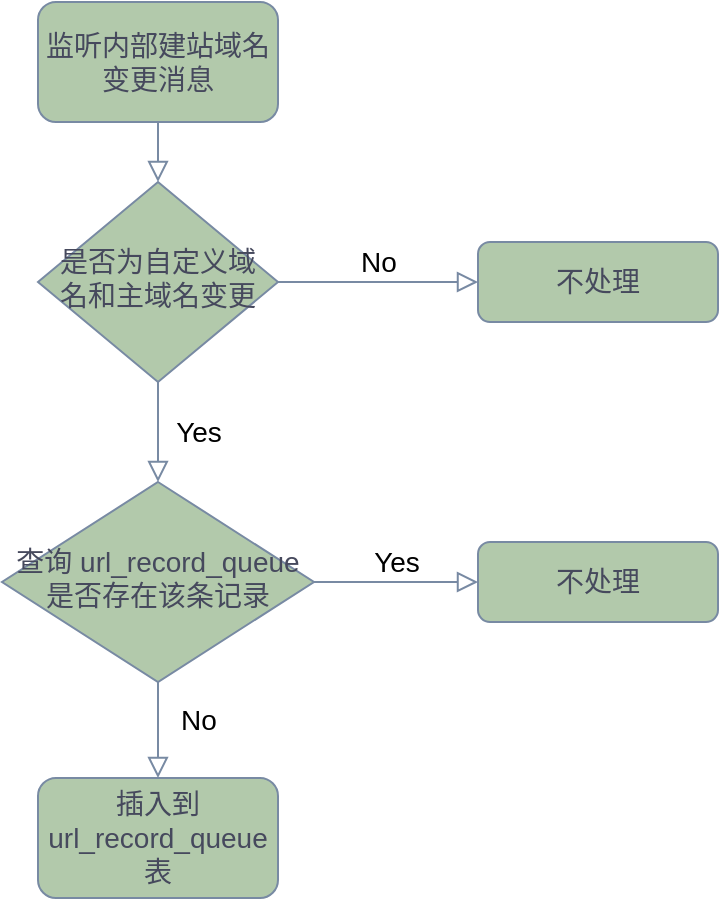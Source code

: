 <mxfile version="24.0.7" type="github" pages="3">
  <diagram id="C5RBs43oDa-KdzZeNtuy" name="Page-1">
    <mxGraphModel dx="1213" dy="702" grid="1" gridSize="10" guides="1" tooltips="1" connect="1" arrows="1" fold="1" page="1" pageScale="1" pageWidth="827" pageHeight="1169" math="0" shadow="0">
      <root>
        <mxCell id="WIyWlLk6GJQsqaUBKTNV-0" />
        <mxCell id="WIyWlLk6GJQsqaUBKTNV-1" parent="WIyWlLk6GJQsqaUBKTNV-0" />
        <mxCell id="WIyWlLk6GJQsqaUBKTNV-2" value="" style="rounded=0;html=1;jettySize=auto;orthogonalLoop=1;fontSize=14;endArrow=block;endFill=0;endSize=8;strokeWidth=1;shadow=0;labelBackgroundColor=none;edgeStyle=orthogonalEdgeStyle;strokeColor=#788AA3;fontColor=default;" parent="WIyWlLk6GJQsqaUBKTNV-1" source="WIyWlLk6GJQsqaUBKTNV-3" target="WIyWlLk6GJQsqaUBKTNV-6" edge="1">
          <mxGeometry relative="1" as="geometry" />
        </mxCell>
        <mxCell id="WIyWlLk6GJQsqaUBKTNV-3" value="监听内部建站域名变更消息" style="rounded=1;whiteSpace=wrap;html=1;fontSize=14;glass=0;strokeWidth=1;shadow=0;labelBackgroundColor=none;fillColor=#B2C9AB;strokeColor=#788AA3;fontColor=#46495D;" parent="WIyWlLk6GJQsqaUBKTNV-1" vertex="1">
          <mxGeometry x="74" y="80" width="120" height="60" as="geometry" />
        </mxCell>
        <mxCell id="WIyWlLk6GJQsqaUBKTNV-4" value="Yes" style="rounded=0;html=1;jettySize=auto;orthogonalLoop=1;fontSize=14;endArrow=block;endFill=0;endSize=8;strokeWidth=1;shadow=0;labelBackgroundColor=none;edgeStyle=orthogonalEdgeStyle;strokeColor=#788AA3;fontColor=default;" parent="WIyWlLk6GJQsqaUBKTNV-1" source="WIyWlLk6GJQsqaUBKTNV-6" target="WIyWlLk6GJQsqaUBKTNV-10" edge="1">
          <mxGeometry y="20" relative="1" as="geometry">
            <mxPoint as="offset" />
          </mxGeometry>
        </mxCell>
        <mxCell id="WIyWlLk6GJQsqaUBKTNV-5" value="No" style="edgeStyle=orthogonalEdgeStyle;rounded=0;html=1;jettySize=auto;orthogonalLoop=1;fontSize=14;endArrow=block;endFill=0;endSize=8;strokeWidth=1;shadow=0;labelBackgroundColor=none;strokeColor=#788AA3;fontColor=default;" parent="WIyWlLk6GJQsqaUBKTNV-1" source="WIyWlLk6GJQsqaUBKTNV-6" target="WIyWlLk6GJQsqaUBKTNV-7" edge="1">
          <mxGeometry y="10" relative="1" as="geometry">
            <mxPoint as="offset" />
          </mxGeometry>
        </mxCell>
        <mxCell id="WIyWlLk6GJQsqaUBKTNV-6" value="是否为自定义域名和主域名变更" style="rhombus;whiteSpace=wrap;html=1;shadow=0;fontFamily=Helvetica;fontSize=14;align=center;strokeWidth=1;spacing=6;spacingTop=-4;labelBackgroundColor=none;fillColor=#B2C9AB;strokeColor=#788AA3;fontColor=#46495D;" parent="WIyWlLk6GJQsqaUBKTNV-1" vertex="1">
          <mxGeometry x="74" y="170" width="120" height="100" as="geometry" />
        </mxCell>
        <mxCell id="WIyWlLk6GJQsqaUBKTNV-7" value="不处理" style="rounded=1;whiteSpace=wrap;html=1;fontSize=14;glass=0;strokeWidth=1;shadow=0;labelBackgroundColor=none;fillColor=#B2C9AB;strokeColor=#788AA3;fontColor=#46495D;" parent="WIyWlLk6GJQsqaUBKTNV-1" vertex="1">
          <mxGeometry x="294" y="200" width="120" height="40" as="geometry" />
        </mxCell>
        <mxCell id="WIyWlLk6GJQsqaUBKTNV-8" value="No" style="rounded=0;html=1;jettySize=auto;orthogonalLoop=1;fontSize=14;endArrow=block;endFill=0;endSize=8;strokeWidth=1;shadow=0;labelBackgroundColor=none;edgeStyle=orthogonalEdgeStyle;strokeColor=#788AA3;fontColor=default;" parent="WIyWlLk6GJQsqaUBKTNV-1" source="WIyWlLk6GJQsqaUBKTNV-10" target="WIyWlLk6GJQsqaUBKTNV-11" edge="1">
          <mxGeometry x="-0.2" y="20" relative="1" as="geometry">
            <mxPoint as="offset" />
          </mxGeometry>
        </mxCell>
        <mxCell id="WIyWlLk6GJQsqaUBKTNV-9" value="Yes" style="edgeStyle=orthogonalEdgeStyle;rounded=0;html=1;jettySize=auto;orthogonalLoop=1;fontSize=14;endArrow=block;endFill=0;endSize=8;strokeWidth=1;shadow=0;labelBackgroundColor=none;strokeColor=#788AA3;fontColor=default;" parent="WIyWlLk6GJQsqaUBKTNV-1" source="WIyWlLk6GJQsqaUBKTNV-10" target="WIyWlLk6GJQsqaUBKTNV-12" edge="1">
          <mxGeometry y="10" relative="1" as="geometry">
            <mxPoint as="offset" />
          </mxGeometry>
        </mxCell>
        <mxCell id="WIyWlLk6GJQsqaUBKTNV-10" value="查询 url_record_queue 是否存在该条记录" style="rhombus;whiteSpace=wrap;html=1;shadow=0;fontFamily=Helvetica;fontSize=14;align=center;strokeWidth=1;spacing=6;spacingTop=-4;labelBackgroundColor=none;fillColor=#B2C9AB;strokeColor=#788AA3;fontColor=#46495D;" parent="WIyWlLk6GJQsqaUBKTNV-1" vertex="1">
          <mxGeometry x="56" y="320" width="156" height="100" as="geometry" />
        </mxCell>
        <mxCell id="WIyWlLk6GJQsqaUBKTNV-11" value="插入到 url_record_queue 表" style="rounded=1;whiteSpace=wrap;html=1;fontSize=14;glass=0;strokeWidth=1;shadow=0;labelBackgroundColor=none;fillColor=#B2C9AB;strokeColor=#788AA3;fontColor=#46495D;" parent="WIyWlLk6GJQsqaUBKTNV-1" vertex="1">
          <mxGeometry x="74" y="468" width="120" height="60" as="geometry" />
        </mxCell>
        <mxCell id="WIyWlLk6GJQsqaUBKTNV-12" value="不处理" style="rounded=1;whiteSpace=wrap;html=1;fontSize=14;glass=0;strokeWidth=1;shadow=0;labelBackgroundColor=none;fillColor=#B2C9AB;strokeColor=#788AA3;fontColor=#46495D;" parent="WIyWlLk6GJQsqaUBKTNV-1" vertex="1">
          <mxGeometry x="294" y="350" width="120" height="40" as="geometry" />
        </mxCell>
      </root>
    </mxGraphModel>
  </diagram>
  <diagram id="4JmF6IBpV2QxYlLr_PGp" name="5 分钟">
    <mxGraphModel dx="1213" dy="702" grid="1" gridSize="10" guides="1" tooltips="1" connect="1" arrows="1" fold="1" page="1" pageScale="1" pageWidth="827" pageHeight="1169" math="0" shadow="0">
      <root>
        <mxCell id="0" />
        <mxCell id="1" parent="0" />
        <mxCell id="1KF8qQmjTl8KzHVj4iZy-1" value="" style="edgeStyle=orthogonalEdgeStyle;rounded=0;orthogonalLoop=1;jettySize=auto;html=1;strokeColor=#788AA3;fontColor=#46495D;fillColor=#B2C9AB;endArrow=block;endFill=0;fontSize=14;" edge="1" parent="1" source="1KF8qQmjTl8KzHVj4iZy-2" target="1KF8qQmjTl8KzHVj4iZy-26">
          <mxGeometry relative="1" as="geometry" />
        </mxCell>
        <mxCell id="1KF8qQmjTl8KzHVj4iZy-2" value="从 url_record_queue 查询未处理的数据，并更新 status = 1" style="rounded=1;whiteSpace=wrap;html=1;fontSize=14;glass=0;strokeWidth=1;shadow=0;labelBackgroundColor=none;fillColor=#B2C9AB;strokeColor=#788AA3;fontColor=#46495D;" vertex="1" parent="1">
          <mxGeometry x="630" y="68" width="170" height="60" as="geometry" />
        </mxCell>
        <mxCell id="1KF8qQmjTl8KzHVj4iZy-3" value="5 分钟定时任务" style="text;html=1;align=center;verticalAlign=middle;resizable=0;points=[];autosize=1;strokeColor=none;fillColor=none;fontColor=#46495D;fontSize=14;" vertex="1" parent="1">
          <mxGeometry x="655" y="30" width="120" height="30" as="geometry" />
        </mxCell>
        <mxCell id="1KF8qQmjTl8KzHVj4iZy-4" value="" style="edgeStyle=orthogonalEdgeStyle;rounded=0;orthogonalLoop=1;jettySize=auto;html=1;strokeColor=#788AA3;fontColor=#46495D;fillColor=#B2C9AB;endArrow=block;endFill=0;fontSize=14;" edge="1" parent="1" source="1KF8qQmjTl8KzHVj4iZy-5" target="1KF8qQmjTl8KzHVj4iZy-7">
          <mxGeometry relative="1" as="geometry" />
        </mxCell>
        <mxCell id="1KF8qQmjTl8KzHVj4iZy-5" value="在 url_record_result 中查询是否存在" style="rhombus;whiteSpace=wrap;html=1;shadow=0;fontFamily=Helvetica;fontSize=14;align=center;strokeWidth=1;spacing=6;spacingTop=-4;labelBackgroundColor=none;fillColor=#B2C9AB;strokeColor=#788AA3;fontColor=#46495D;" vertex="1" parent="1">
          <mxGeometry x="657.5" y="290" width="115" height="100" as="geometry" />
        </mxCell>
        <mxCell id="1KF8qQmjTl8KzHVj4iZy-6" value="Yes" style="text;html=1;align=center;verticalAlign=middle;resizable=0;points=[];autosize=1;strokeColor=none;fillColor=none;fontColor=#46495D;fontSize=14;" vertex="1" parent="1">
          <mxGeometry x="715" y="398" width="50" height="30" as="geometry" />
        </mxCell>
        <mxCell id="1KF8qQmjTl8KzHVj4iZy-7" value="不处理" style="rounded=1;whiteSpace=wrap;html=1;fontSize=14;glass=0;strokeWidth=1;shadow=0;labelBackgroundColor=none;fillColor=#B2C9AB;strokeColor=#788AA3;fontColor=#46495D;" vertex="1" parent="1">
          <mxGeometry x="655" y="440" width="120" height="40" as="geometry" />
        </mxCell>
        <mxCell id="1KF8qQmjTl8KzHVj4iZy-8" value="" style="edgeStyle=orthogonalEdgeStyle;rounded=0;orthogonalLoop=1;jettySize=auto;html=1;strokeColor=#788AA3;fontColor=#46495D;fillColor=#B2C9AB;endArrow=block;endFill=0;fontSize=14;" edge="1" parent="1" source="1KF8qQmjTl8KzHVj4iZy-9" target="1KF8qQmjTl8KzHVj4iZy-11">
          <mxGeometry relative="1" as="geometry" />
        </mxCell>
        <mxCell id="1KF8qQmjTl8KzHVj4iZy-9" value="进行 google site 查询" style="rounded=1;whiteSpace=wrap;html=1;fillColor=#B2C9AB;strokeColor=#788AA3;fontColor=#46495D;shadow=0;strokeWidth=1;spacing=6;spacingTop=-4;labelBackgroundColor=none;fontSize=14;" vertex="1" parent="1">
          <mxGeometry x="869" y="320" width="120" height="40" as="geometry" />
        </mxCell>
        <mxCell id="1KF8qQmjTl8KzHVj4iZy-10" value="No" style="edgeStyle=orthogonalEdgeStyle;rounded=0;html=1;jettySize=auto;orthogonalLoop=1;fontSize=14;endArrow=block;endFill=0;endSize=8;strokeWidth=1;shadow=0;labelBackgroundColor=none;strokeColor=#788AA3;fontColor=default;" edge="1" parent="1">
          <mxGeometry y="10" relative="1" as="geometry">
            <mxPoint as="offset" />
            <mxPoint x="768" y="339.5" as="sourcePoint" />
            <mxPoint x="868" y="339.5" as="targetPoint" />
          </mxGeometry>
        </mxCell>
        <mxCell id="1KF8qQmjTl8KzHVj4iZy-11" value="是否查询成功" style="rhombus;whiteSpace=wrap;html=1;fillColor=#B2C9AB;strokeColor=#788AA3;fontColor=#46495D;rounded=0;shadow=0;strokeWidth=1;spacing=6;spacingTop=-4;labelBackgroundColor=none;fontSize=14;" vertex="1" parent="1">
          <mxGeometry x="878.5" y="440" width="101" height="80" as="geometry" />
        </mxCell>
        <mxCell id="1KF8qQmjTl8KzHVj4iZy-12" value="No" style="edgeStyle=orthogonalEdgeStyle;rounded=0;html=1;jettySize=auto;orthogonalLoop=1;fontSize=14;endArrow=block;endFill=0;endSize=8;strokeWidth=1;shadow=0;labelBackgroundColor=none;strokeColor=#788AA3;fontColor=default;" edge="1" parent="1">
          <mxGeometry y="10" relative="1" as="geometry">
            <mxPoint as="offset" />
            <mxPoint x="969" y="480" as="sourcePoint" />
            <mxPoint x="1069" y="480" as="targetPoint" />
          </mxGeometry>
        </mxCell>
        <mxCell id="1KF8qQmjTl8KzHVj4iZy-13" value="" style="rounded=0;html=1;jettySize=auto;orthogonalLoop=1;fontSize=14;endArrow=block;endFill=0;endSize=8;strokeWidth=1;shadow=0;labelBackgroundColor=none;edgeStyle=orthogonalEdgeStyle;strokeColor=#788AA3;fontColor=default;" edge="1" parent="1">
          <mxGeometry relative="1" as="geometry">
            <mxPoint x="928.5" y="520" as="sourcePoint" />
            <mxPoint x="928.5" y="570" as="targetPoint" />
            <Array as="points">
              <mxPoint x="929" y="560" />
              <mxPoint x="929" y="560" />
            </Array>
          </mxGeometry>
        </mxCell>
        <mxCell id="1KF8qQmjTl8KzHVj4iZy-14" value="Yes" style="text;html=1;align=center;verticalAlign=middle;resizable=0;points=[];autosize=1;strokeColor=none;fillColor=none;fontColor=#46495D;fontSize=14;" vertex="1" parent="1">
          <mxGeometry x="930" y="528" width="50" height="30" as="geometry" />
        </mxCell>
        <mxCell id="1KF8qQmjTl8KzHVj4iZy-15" value="更新 status = 0" style="rounded=1;whiteSpace=wrap;html=1;fontSize=14;glass=0;strokeWidth=1;shadow=0;labelBackgroundColor=none;fillColor=#B2C9AB;strokeColor=#788AA3;fontColor=#46495D;" vertex="1" parent="1">
          <mxGeometry x="1070" y="460" width="120" height="40" as="geometry" />
        </mxCell>
        <mxCell id="1KF8qQmjTl8KzHVj4iZy-16" value="" style="edgeStyle=orthogonalEdgeStyle;rounded=0;orthogonalLoop=1;jettySize=auto;html=1;strokeColor=#788AA3;fontColor=#46495D;fillColor=#B2C9AB;endArrow=block;endFill=0;fontSize=14;" edge="1" parent="1" source="1KF8qQmjTl8KzHVj4iZy-17" target="1KF8qQmjTl8KzHVj4iZy-19">
          <mxGeometry relative="1" as="geometry" />
        </mxCell>
        <mxCell id="1KF8qQmjTl8KzHVj4iZy-17" value="更新 status = 2" style="rounded=1;whiteSpace=wrap;html=1;fontSize=14;glass=0;strokeWidth=1;shadow=0;labelBackgroundColor=none;fillColor=#B2C9AB;strokeColor=#788AA3;fontColor=#46495D;" vertex="1" parent="1">
          <mxGeometry x="869" y="570" width="120" height="40" as="geometry" />
        </mxCell>
        <mxCell id="1KF8qQmjTl8KzHVj4iZy-18" value="" style="edgeStyle=orthogonalEdgeStyle;rounded=0;orthogonalLoop=1;jettySize=auto;html=1;strokeColor=#788AA3;fontColor=#46495D;fillColor=#B2C9AB;endArrow=block;endFill=0;fontSize=14;" edge="1" parent="1" source="1KF8qQmjTl8KzHVj4iZy-19" target="1KF8qQmjTl8KzHVj4iZy-22">
          <mxGeometry relative="1" as="geometry" />
        </mxCell>
        <mxCell id="1KF8qQmjTl8KzHVj4iZy-19" value="结果数 &amp;gt; 0" style="rhombus;whiteSpace=wrap;html=1;fillColor=#B2C9AB;strokeColor=#788AA3;fontColor=#46495D;rounded=0;glass=0;strokeWidth=1;shadow=0;labelBackgroundColor=none;fontSize=14;" vertex="1" parent="1">
          <mxGeometry x="874" y="670" width="111" height="80" as="geometry" />
        </mxCell>
        <mxCell id="1KF8qQmjTl8KzHVj4iZy-20" value="不处理" style="whiteSpace=wrap;html=1;fillColor=#B2C9AB;strokeColor=#788AA3;fontColor=#46495D;rounded=1;glass=0;strokeWidth=1;shadow=0;labelBackgroundColor=none;fontSize=14;" vertex="1" parent="1">
          <mxGeometry x="869" y="800" width="120" height="40" as="geometry" />
        </mxCell>
        <mxCell id="1KF8qQmjTl8KzHVj4iZy-21" value="" style="rounded=0;html=1;jettySize=auto;orthogonalLoop=1;fontSize=14;endArrow=block;endFill=0;endSize=8;strokeWidth=1;shadow=0;labelBackgroundColor=none;edgeStyle=orthogonalEdgeStyle;strokeColor=#788AA3;fontColor=default;" edge="1" parent="1">
          <mxGeometry relative="1" as="geometry">
            <mxPoint x="928.5" y="750" as="sourcePoint" />
            <mxPoint x="928.5" y="800" as="targetPoint" />
            <Array as="points">
              <mxPoint x="929" y="790" />
              <mxPoint x="929" y="790" />
            </Array>
          </mxGeometry>
        </mxCell>
        <mxCell id="1KF8qQmjTl8KzHVj4iZy-22" value="添加到 url_record_result 表中" style="whiteSpace=wrap;html=1;fillColor=#B2C9AB;strokeColor=#788AA3;fontColor=#46495D;rounded=1;glass=0;strokeWidth=1;shadow=0;labelBackgroundColor=none;fontSize=14;" vertex="1" parent="1">
          <mxGeometry x="1052" y="690" width="156" height="40" as="geometry" />
        </mxCell>
        <mxCell id="1KF8qQmjTl8KzHVj4iZy-23" value="No" style="text;html=1;align=center;verticalAlign=middle;resizable=0;points=[];autosize=1;strokeColor=none;fillColor=none;fontColor=#46495D;fontSize=14;" vertex="1" parent="1">
          <mxGeometry x="985" y="680" width="40" height="30" as="geometry" />
        </mxCell>
        <mxCell id="1KF8qQmjTl8KzHVj4iZy-24" value="Yes" style="text;html=1;align=center;verticalAlign=middle;resizable=0;points=[];autosize=1;strokeColor=none;fillColor=none;fontColor=#46495D;fontSize=14;" vertex="1" parent="1">
          <mxGeometry x="925" y="750" width="50" height="30" as="geometry" />
        </mxCell>
        <mxCell id="1KF8qQmjTl8KzHVj4iZy-25" value="" style="edgeStyle=orthogonalEdgeStyle;rounded=0;orthogonalLoop=1;jettySize=auto;html=1;strokeColor=#788AA3;fontColor=#46495D;fillColor=#B2C9AB;endArrow=block;endFill=0;fontSize=14;" edge="1" parent="1" source="1KF8qQmjTl8KzHVj4iZy-26" target="1KF8qQmjTl8KzHVj4iZy-5">
          <mxGeometry relative="1" as="geometry" />
        </mxCell>
        <mxCell id="1KF8qQmjTl8KzHVj4iZy-26" value="依次进行初始收录查询" style="whiteSpace=wrap;html=1;fillColor=#B2C9AB;strokeColor=#788AA3;fontColor=#46495D;rounded=1;glass=0;strokeWidth=1;shadow=0;labelBackgroundColor=none;fontSize=14;" vertex="1" parent="1">
          <mxGeometry x="652.5" y="190" width="125" height="50" as="geometry" />
        </mxCell>
      </root>
    </mxGraphModel>
  </diagram>
  <diagram id="mMHyso5IOXiJYeVM48d6" name="4h">
    <mxGraphModel dx="386" dy="702" grid="1" gridSize="10" guides="1" tooltips="1" connect="1" arrows="1" fold="1" page="1" pageScale="1" pageWidth="827" pageHeight="1169" math="0" shadow="0">
      <root>
        <mxCell id="0" />
        <mxCell id="1" parent="0" />
        <mxCell id="FuqtlEgGxNiT212XKmF1-1" value="4 小时定时任务" style="text;html=1;align=center;verticalAlign=middle;resizable=0;points=[];autosize=1;strokeColor=none;fillColor=none;fontColor=#46495D;fontSize=14;" vertex="1" parent="1">
          <mxGeometry x="1390" y="38" width="120" height="30" as="geometry" />
        </mxCell>
        <mxCell id="FuqtlEgGxNiT212XKmF1-2" value="" style="edgeStyle=orthogonalEdgeStyle;rounded=0;orthogonalLoop=1;jettySize=auto;html=1;strokeColor=#788AA3;fontColor=#46495D;fillColor=#B2C9AB;endArrow=block;endFill=0;fontSize=14;" edge="1" parent="1" source="FuqtlEgGxNiT212XKmF1-3" target="FuqtlEgGxNiT212XKmF1-5">
          <mxGeometry relative="1" as="geometry" />
        </mxCell>
        <mxCell id="FuqtlEgGxNiT212XKmF1-3" value="从 url_record_result 查询未收录的数据列表" style="rounded=1;whiteSpace=wrap;html=1;fontSize=14;glass=0;strokeWidth=1;shadow=0;labelBackgroundColor=none;fillColor=#B2C9AB;strokeColor=#788AA3;fontColor=#46495D;" vertex="1" parent="1">
          <mxGeometry x="1370" y="80" width="170" height="60" as="geometry" />
        </mxCell>
        <mxCell id="FuqtlEgGxNiT212XKmF1-4" value="" style="edgeStyle=orthogonalEdgeStyle;rounded=0;orthogonalLoop=1;jettySize=auto;html=1;strokeColor=#788AA3;fontColor=#46495D;fillColor=#B2C9AB;endArrow=block;endFill=0;fontSize=14;" edge="1" parent="1" source="FuqtlEgGxNiT212XKmF1-5" target="FuqtlEgGxNiT212XKmF1-8">
          <mxGeometry relative="1" as="geometry" />
        </mxCell>
        <mxCell id="FuqtlEgGxNiT212XKmF1-5" value="依次进行 google site 查询" style="whiteSpace=wrap;html=1;fillColor=#B2C9AB;strokeColor=#788AA3;fontColor=#46495D;rounded=1;glass=0;strokeWidth=1;shadow=0;labelBackgroundColor=none;fontSize=14;" vertex="1" parent="1">
          <mxGeometry x="1395" y="200" width="120" height="40" as="geometry" />
        </mxCell>
        <mxCell id="FuqtlEgGxNiT212XKmF1-6" value="" style="edgeStyle=orthogonalEdgeStyle;rounded=0;orthogonalLoop=1;jettySize=auto;html=1;strokeColor=#788AA3;fontColor=#46495D;fillColor=#B2C9AB;endArrow=block;endFill=0;fontSize=14;" edge="1" parent="1" source="FuqtlEgGxNiT212XKmF1-8" target="FuqtlEgGxNiT212XKmF1-9">
          <mxGeometry relative="1" as="geometry" />
        </mxCell>
        <mxCell id="FuqtlEgGxNiT212XKmF1-7" value="" style="edgeStyle=orthogonalEdgeStyle;rounded=0;orthogonalLoop=1;jettySize=auto;html=1;strokeColor=#788AA3;fontColor=#46495D;fillColor=#B2C9AB;endArrow=block;endFill=0;fontSize=14;" edge="1" parent="1" source="FuqtlEgGxNiT212XKmF1-8" target="FuqtlEgGxNiT212XKmF1-11">
          <mxGeometry relative="1" as="geometry" />
        </mxCell>
        <mxCell id="FuqtlEgGxNiT212XKmF1-8" value="是否已收录" style="rhombus;whiteSpace=wrap;html=1;fillColor=#B2C9AB;strokeColor=#788AA3;fontColor=#46495D;rounded=0;glass=0;strokeWidth=1;shadow=0;labelBackgroundColor=none;fontSize=14;" vertex="1" parent="1">
          <mxGeometry x="1402.5" y="300" width="105" height="80" as="geometry" />
        </mxCell>
        <mxCell id="FuqtlEgGxNiT212XKmF1-9" value="更新收录时长，收录标识" style="whiteSpace=wrap;html=1;fillColor=#B2C9AB;strokeColor=#788AA3;fontColor=#46495D;rounded=1;glass=0;strokeWidth=1;shadow=0;labelBackgroundColor=none;fontSize=14;" vertex="1" parent="1">
          <mxGeometry x="1395" y="450" width="120" height="40" as="geometry" />
        </mxCell>
        <mxCell id="FuqtlEgGxNiT212XKmF1-10" value="Yes" style="text;html=1;align=center;verticalAlign=middle;resizable=0;points=[];autosize=1;strokeColor=none;fillColor=none;fontColor=#46495D;fontSize=14;" vertex="1" parent="1">
          <mxGeometry x="1455" y="398" width="50" height="30" as="geometry" />
        </mxCell>
        <mxCell id="FuqtlEgGxNiT212XKmF1-11" value="不处理，等待下次查询" style="whiteSpace=wrap;html=1;fillColor=#B2C9AB;strokeColor=#788AA3;fontColor=#46495D;rounded=1;glass=0;strokeWidth=1;shadow=0;labelBackgroundColor=none;fontSize=14;" vertex="1" parent="1">
          <mxGeometry x="1570" y="320" width="120" height="40" as="geometry" />
        </mxCell>
        <mxCell id="FuqtlEgGxNiT212XKmF1-12" value="No" style="text;html=1;align=center;verticalAlign=middle;resizable=0;points=[];autosize=1;strokeColor=none;fillColor=none;fontColor=#46495D;fontSize=14;" vertex="1" parent="1">
          <mxGeometry x="1515" y="310" width="40" height="30" as="geometry" />
        </mxCell>
      </root>
    </mxGraphModel>
  </diagram>
</mxfile>
